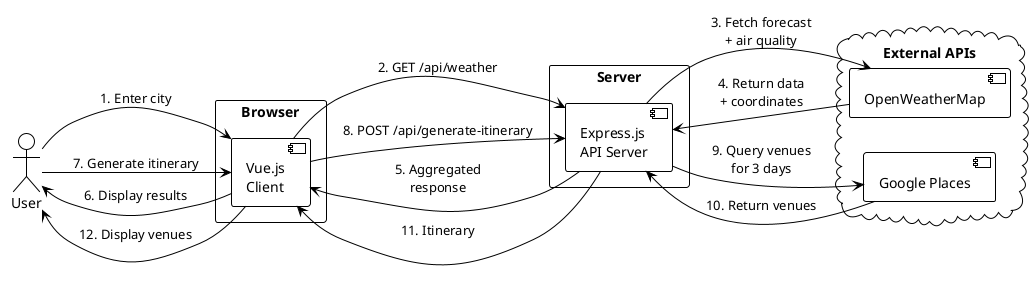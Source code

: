 @startuml
!theme plain
left to right direction
skinparam backgroundColor white

actor User

rectangle Browser {
  component [Vue.js\nClient] as Vue
}

rectangle Server {
  component [Express.js\nAPI Server] as API
}

cloud "External APIs" {
  component [OpenWeatherMap] as OWM
  component [Google Places] as GP
}

User --> Vue : 1. Enter city
Vue --> API : 2. GET /api/weather
API --> OWM : 3. Fetch forecast\n+ air quality
OWM --> API : 4. Return data\n+ coordinates
API --> Vue : 5. Aggregated\nresponse
Vue --> User : 6. Display results

User --> Vue : 7. Generate itinerary
Vue --> API : 8. POST /api/generate-itinerary
API --> GP : 9. Query venues\nfor 3 days
GP --> API : 10. Return venues
API --> Vue : 11. Itinerary
Vue --> User : 12. Display venues

@enduml
